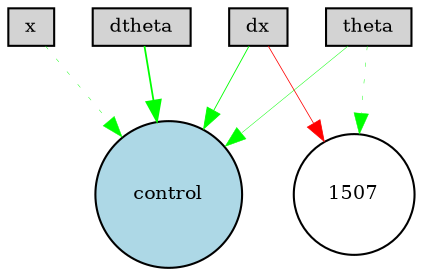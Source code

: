 digraph {
	node [fontsize=9 height=0.2 shape=circle width=0.2]
	x [fillcolor=lightgray shape=box style=filled]
	dx [fillcolor=lightgray shape=box style=filled]
	theta [fillcolor=lightgray shape=box style=filled]
	dtheta [fillcolor=lightgray shape=box style=filled]
	control [fillcolor=lightblue style=filled]
	1507 [fillcolor=white style=filled]
	dtheta -> control [color=green penwidth=0.8588787305849273 style=solid]
	x -> control [color=green penwidth=0.20640933785443127 style=dotted]
	dx -> control [color=green penwidth=0.42316489982896865 style=solid]
	theta -> control [color=green penwidth=0.22543129662996494 style=solid]
	theta -> 1507 [color=green penwidth=0.21040811522048156 style=dotted]
	dx -> 1507 [color=red penwidth=0.37308372894447417 style=solid]
}
